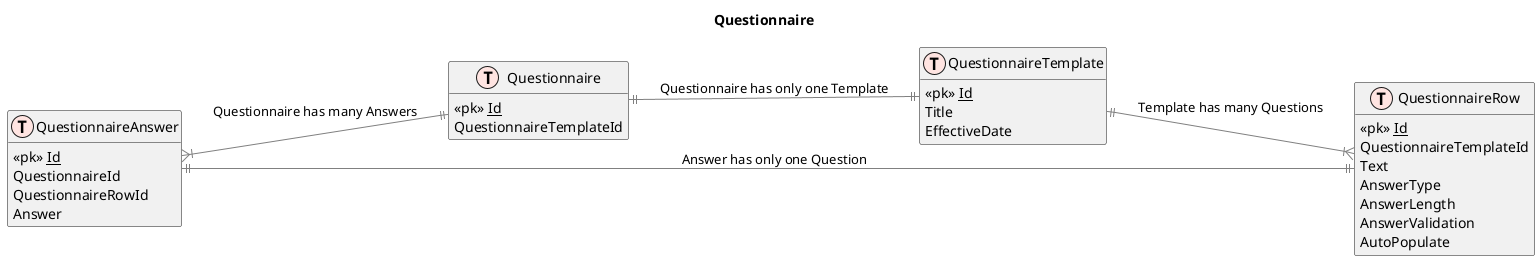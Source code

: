 @startuml

title Questionnaire 

left to right direction

!define newtable(x) class x << (T,LimeGreen) >> 

!define table(x) class x << (T,mistyrose) >>   
!define view(x) class x << (V,lightblue) >>   
!define table(x) class x << (T,mistyrose) >>  
!define tr(x) class x << (R,red) >>  
!define tf(x) class x << (F,darkorange) >>   
!define af(x) class x << (F,white) >>   
!define fn(x) class x << (F,plum) >>   
!define fs(x) class x << (F,tan) >>   
!define ft(x) class x << (F,wheat) >>   
!define if(x) class x << (F,gaisboro) >>   
!define p(x) class x << (P,indianred) >>   
!define pc(x) class x << (P,lemonshiffon) >>   
!define x(x) class x << (P,linen) >>     
!define primary_key(x) <<pk>> <u>x</u>
!define foreign_key(x) <<fk>> <b>x</b>
!define link( k, y) k }--||  y
hide methods   
hide stereotypes  
skinparam classarrowcolor gray  

table( QuestionnaireTemplate)
{
    primary_key(Id)
    Title
    EffectiveDate
}

table( Questionnaire)
{
    primary_key(Id)
    QuestionnaireTemplateId
}

table( QuestionnaireRow)
{
    primary_key(Id)
    QuestionnaireTemplateId
    Text
    AnswerType
    AnswerLength
    AnswerValidation
    AutoPopulate
}

table( QuestionnaireAnswer)
{
    primary_key(Id)
    QuestionnaireId
    QuestionnaireRowId
    Answer
}

QuestionnaireTemplate ||--|{ QuestionnaireRow : Template has many Questions
Questionnaire ||--|| QuestionnaireTemplate : Questionnaire has only one Template
QuestionnaireAnswer ||--|| QuestionnaireRow : Answer has only one Question
QuestionnaireAnswer }|--|| Questionnaire : Questionnaire has many Answers
 
@enduml
